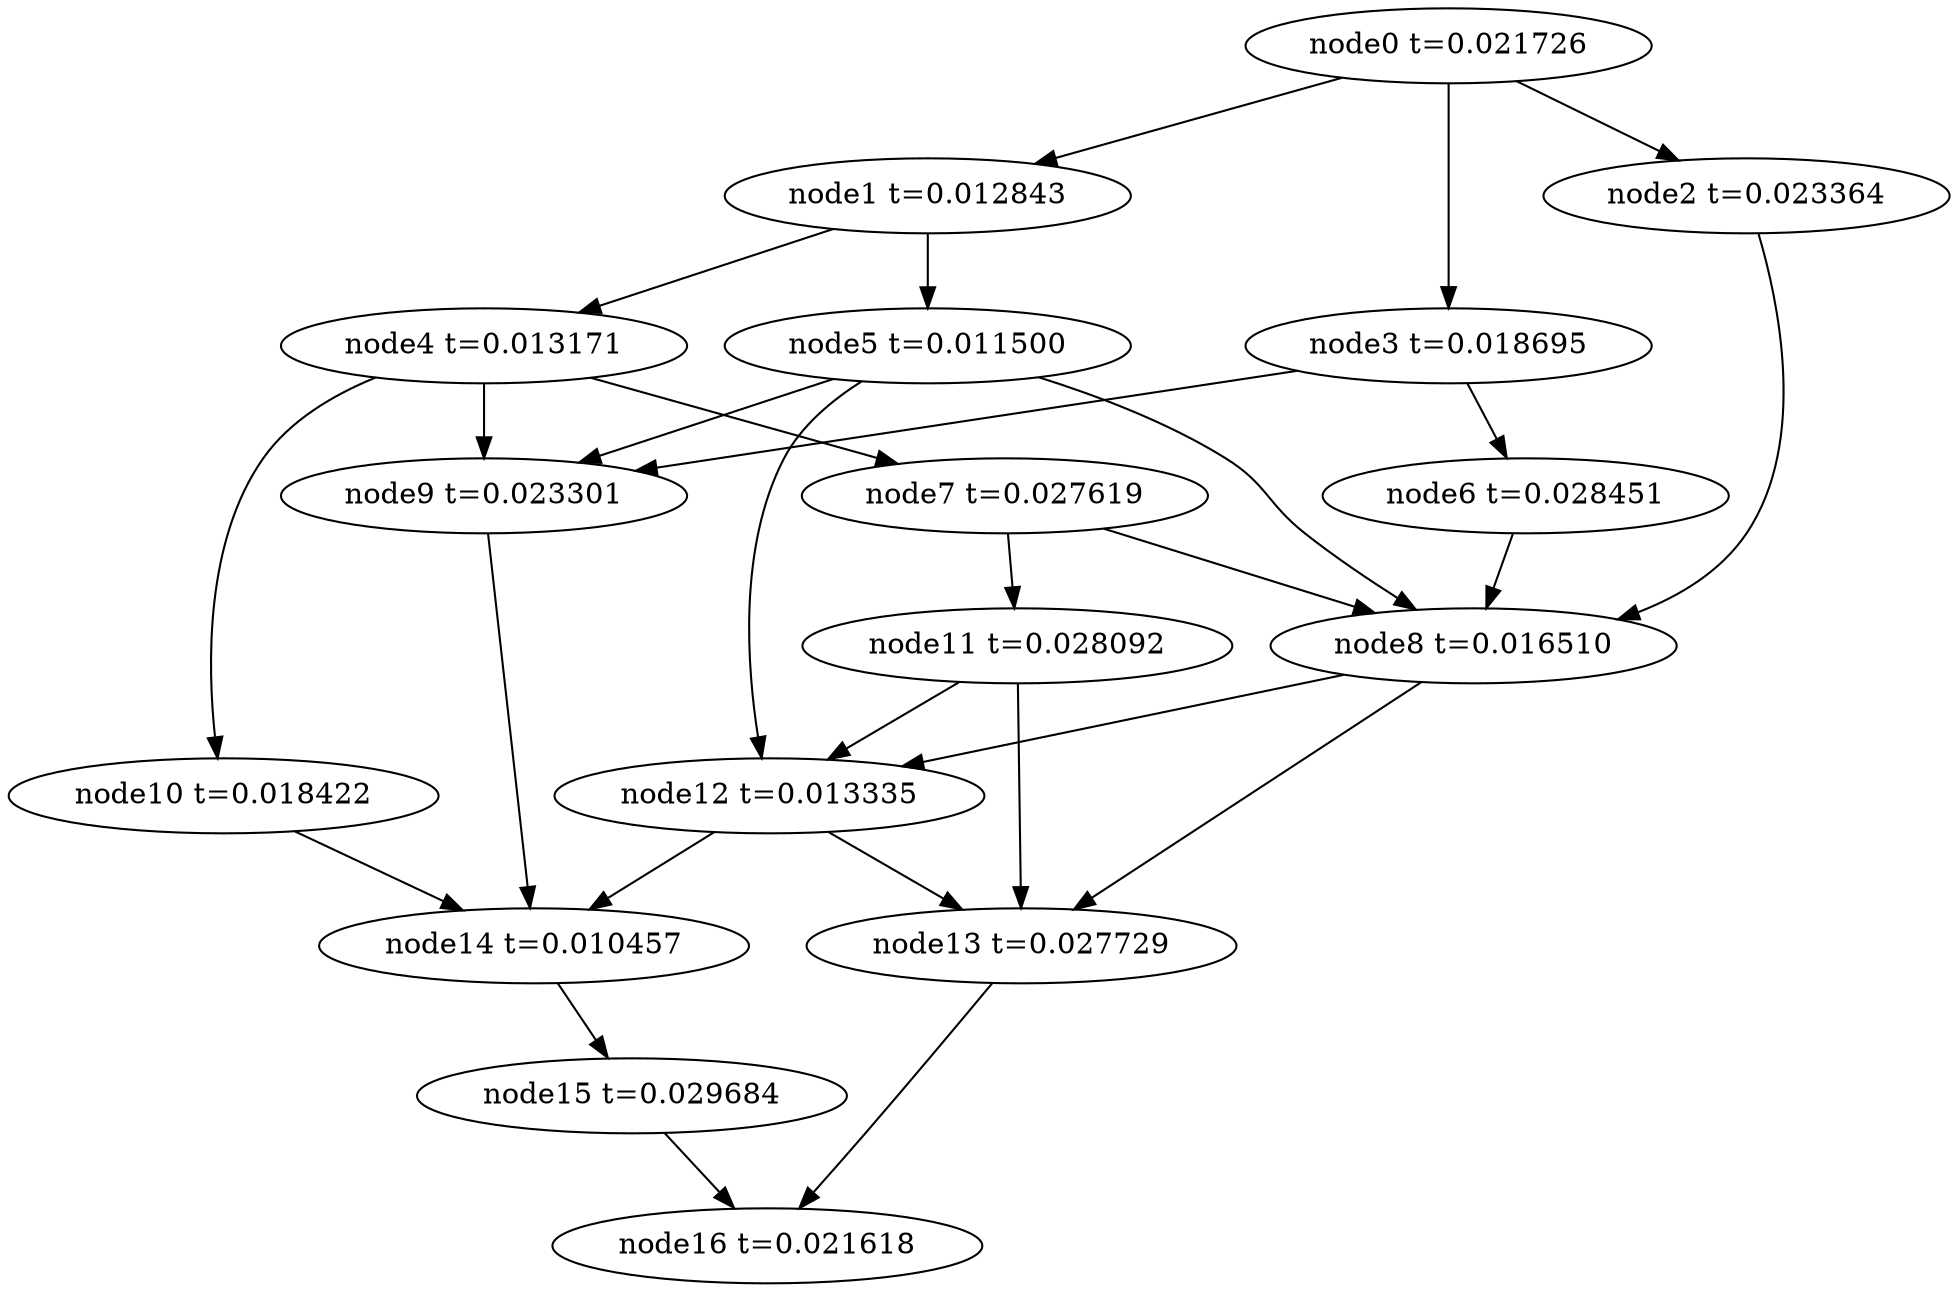 digraph g{
	node16[label="node16 t=0.021618"]
	node15 -> node16
	node15[label="node15 t=0.029684"];
	node14 -> node15
	node14[label="node14 t=0.010457"];
	node13 -> node16
	node13[label="node13 t=0.027729"];
	node12 -> node14
	node12 -> node13
	node12[label="node12 t=0.013335"];
	node11 -> node13
	node11 -> node12
	node11[label="node11 t=0.028092"];
	node10 -> node14
	node10[label="node10 t=0.018422"];
	node9 -> node14
	node9[label="node9 t=0.023301"];
	node8 -> node13
	node8 -> node12
	node8[label="node8 t=0.016510"];
	node7 -> node11
	node7 -> node8
	node7[label="node7 t=0.027619"];
	node6 -> node8
	node6[label="node6 t=0.028451"];
	node5 -> node12
	node5 -> node9
	node5 -> node8
	node5[label="node5 t=0.011500"];
	node4 -> node10
	node4 -> node9
	node4 -> node7
	node4[label="node4 t=0.013171"];
	node3 -> node9
	node3 -> node6
	node3[label="node3 t=0.018695"];
	node2 -> node8
	node2[label="node2 t=0.023364"];
	node1 -> node5
	node1 -> node4
	node1[label="node1 t=0.012843"];
	node0 -> node3
	node0 -> node2
	node0 -> node1
	node0[label="node0 t=0.021726"];
}
